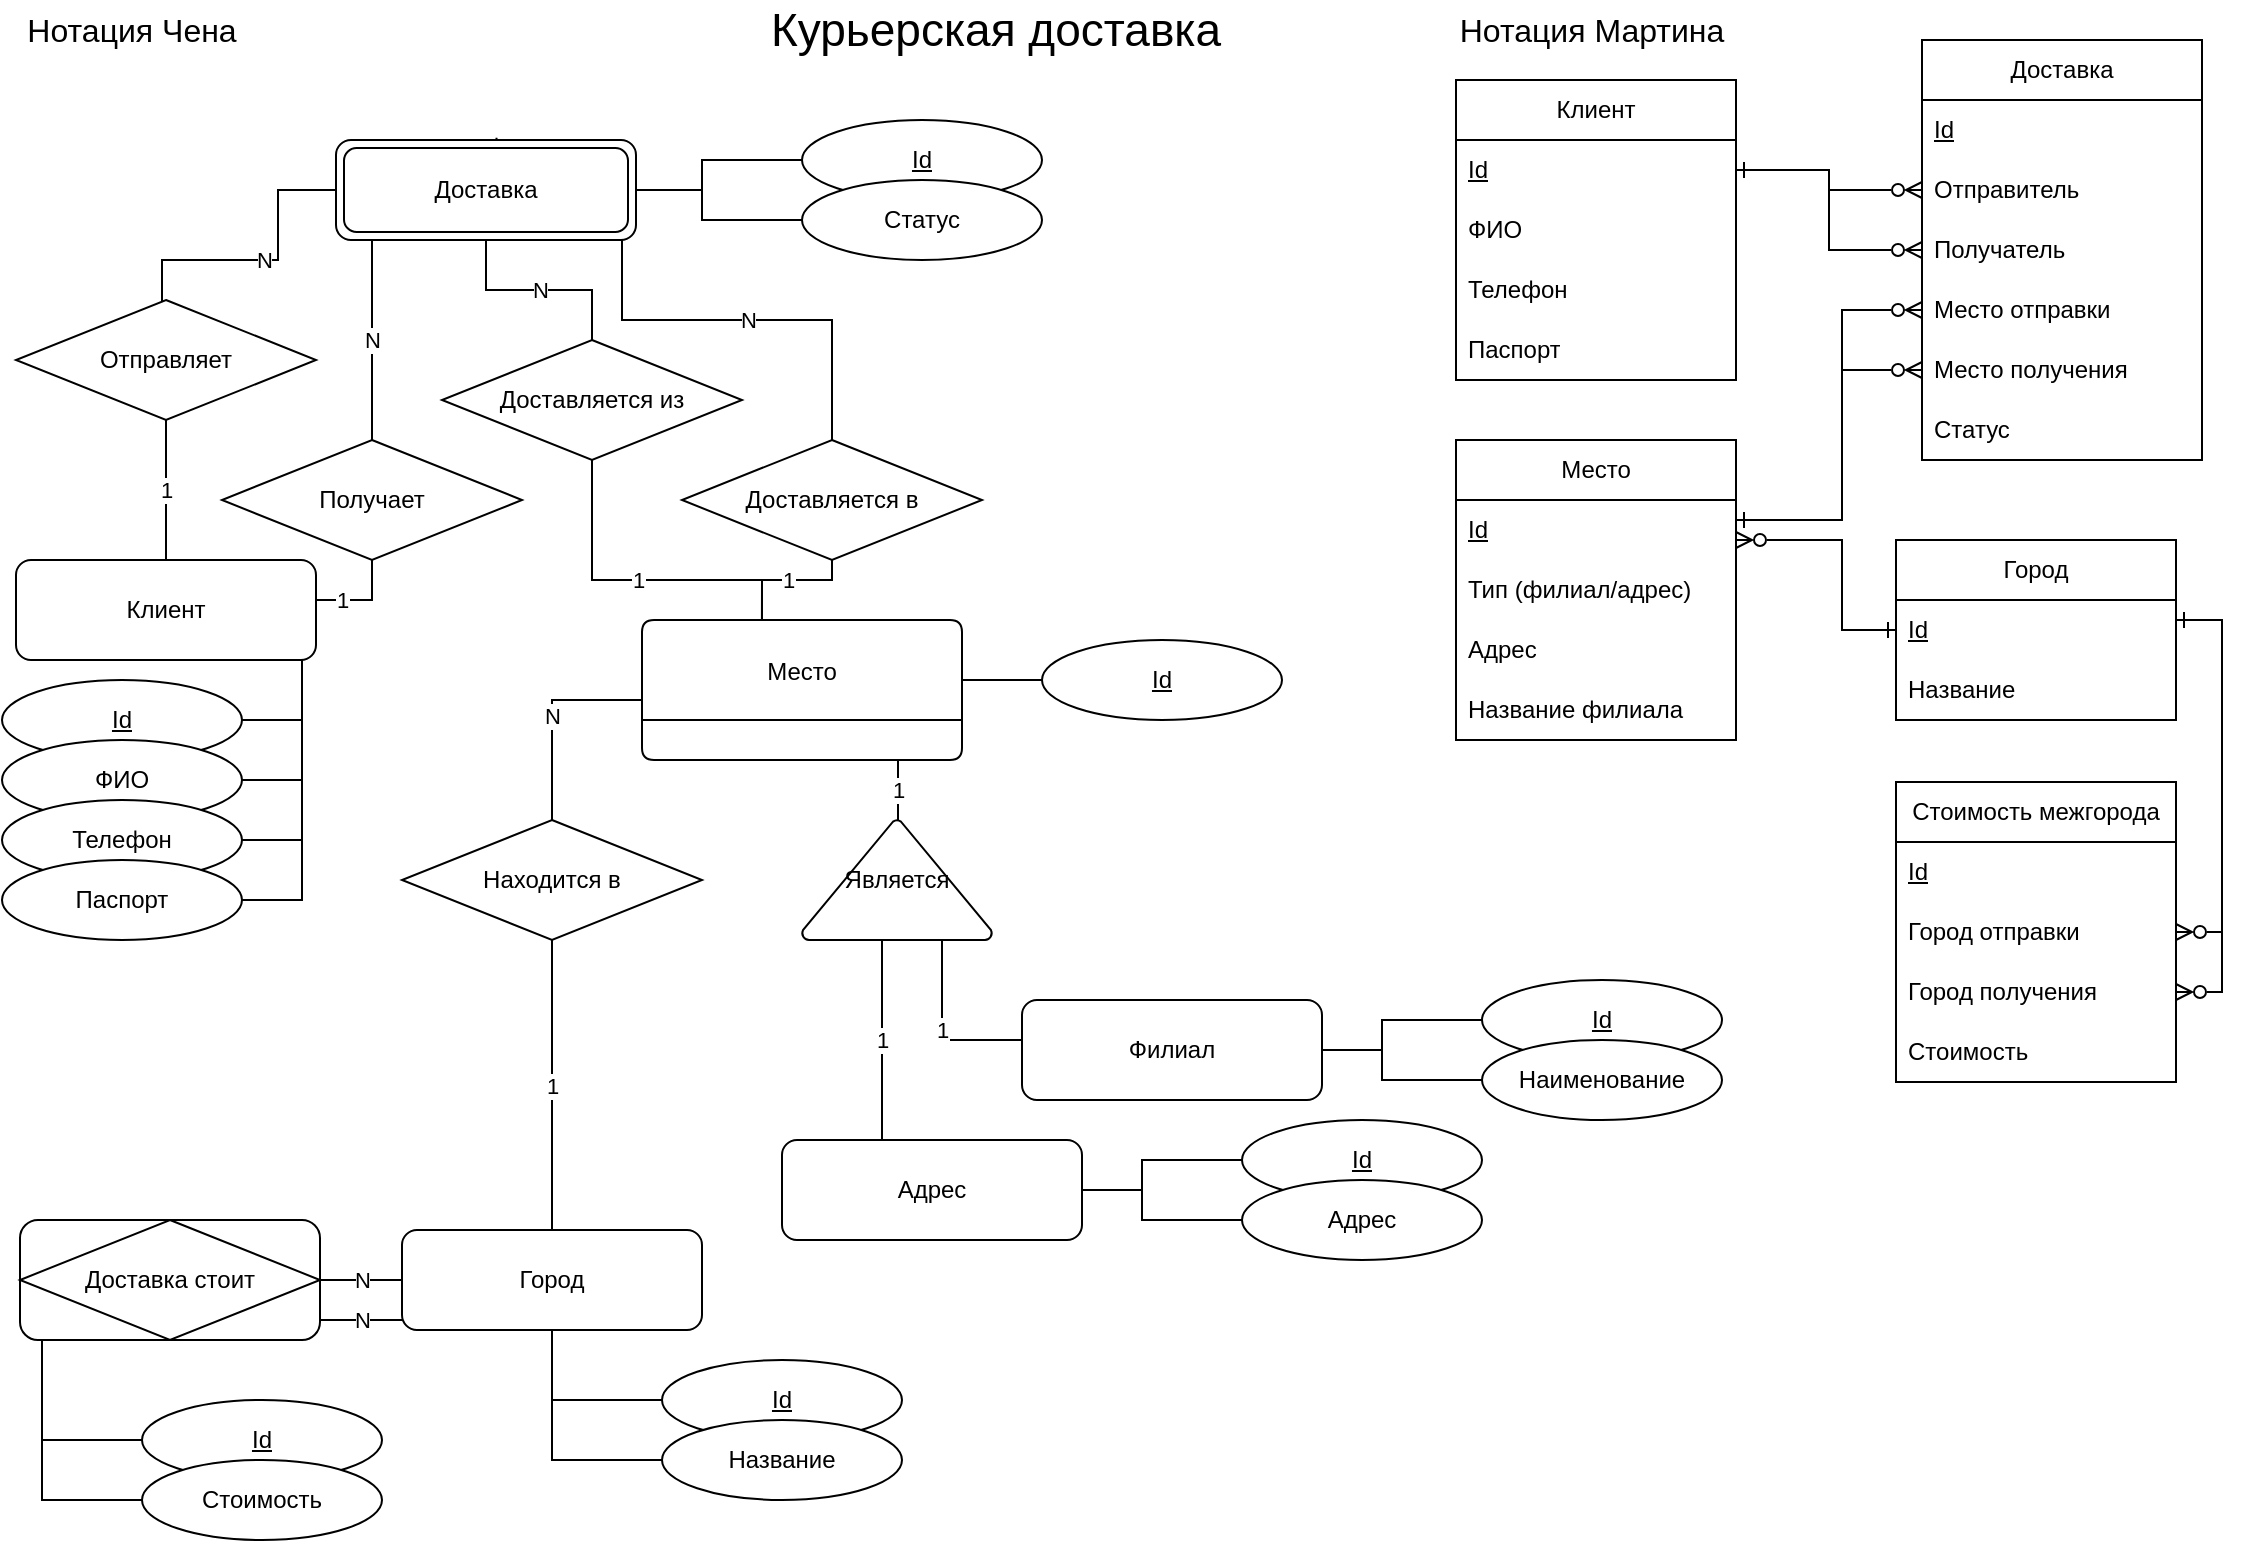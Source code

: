 <mxfile version="28.1.1">
  <diagram name="Страница — 1" id="-YXRId_sDvUEEtOQdQ2V">
    <mxGraphModel dx="1574" dy="168" grid="1" gridSize="10" guides="1" tooltips="1" connect="1" arrows="1" fold="1" page="1" pageScale="1" pageWidth="1169" pageHeight="827" math="0" shadow="0">
      <root>
        <mxCell id="0" />
        <mxCell id="1" parent="0" />
        <mxCell id="Iy1BZUjgXlwGKle0z2-z-2" value="Курьерская доставка" style="text;html=1;align=center;verticalAlign=middle;whiteSpace=wrap;rounded=0;fontSize=23;" vertex="1" parent="1">
          <mxGeometry x="392" y="850" width="270" height="30" as="geometry" />
        </mxCell>
        <mxCell id="Iy1BZUjgXlwGKle0z2-z-3" value="&lt;font style=&quot;font-size: 16px;&quot;&gt;Нотация Чена&lt;/font&gt;" style="text;html=1;align=center;verticalAlign=middle;whiteSpace=wrap;rounded=0;fontSize=18;" vertex="1" parent="1">
          <mxGeometry x="30" y="850" width="130" height="30" as="geometry" />
        </mxCell>
        <mxCell id="Iy1BZUjgXlwGKle0z2-z-4" value="&lt;font style=&quot;font-size: 16px;&quot;&gt;Нотация Мартина&lt;/font&gt;" style="text;html=1;align=center;verticalAlign=middle;whiteSpace=wrap;rounded=0;fontSize=18;" vertex="1" parent="1">
          <mxGeometry x="730" y="850" width="190" height="30" as="geometry" />
        </mxCell>
        <mxCell id="Iy1BZUjgXlwGKle0z2-z-6" value="" style="edgeStyle=orthogonalEdgeStyle;rounded=0;orthogonalLoop=1;jettySize=auto;html=1;endArrow=none;endFill=0;" edge="1" parent="1" source="Iy1BZUjgXlwGKle0z2-z-7" target="Iy1BZUjgXlwGKle0z2-z-80">
          <mxGeometry relative="1" as="geometry">
            <Array as="points">
              <mxPoint x="180" y="1210" />
            </Array>
            <mxPoint x="220" y="1255" as="targetPoint" />
          </mxGeometry>
        </mxCell>
        <mxCell id="Iy1BZUjgXlwGKle0z2-z-7" value="Id" style="ellipse;whiteSpace=wrap;html=1;fontStyle=4" vertex="1" parent="1">
          <mxGeometry x="30" y="1190" width="120" height="40" as="geometry" />
        </mxCell>
        <mxCell id="Iy1BZUjgXlwGKle0z2-z-8" value="" style="edgeStyle=orthogonalEdgeStyle;rounded=0;orthogonalLoop=1;jettySize=auto;html=1;endArrow=none;endFill=0;" edge="1" parent="1" source="Iy1BZUjgXlwGKle0z2-z-9" target="Iy1BZUjgXlwGKle0z2-z-80">
          <mxGeometry relative="1" as="geometry">
            <Array as="points">
              <mxPoint x="180" y="1240" />
            </Array>
            <mxPoint x="220" y="1255" as="targetPoint" />
          </mxGeometry>
        </mxCell>
        <mxCell id="Iy1BZUjgXlwGKle0z2-z-9" value="ФИО" style="ellipse;whiteSpace=wrap;html=1;fontStyle=0" vertex="1" parent="1">
          <mxGeometry x="30" y="1220" width="120" height="40" as="geometry" />
        </mxCell>
        <mxCell id="Iy1BZUjgXlwGKle0z2-z-10" value="" style="edgeStyle=orthogonalEdgeStyle;rounded=0;orthogonalLoop=1;jettySize=auto;html=1;endArrow=none;endFill=0;" edge="1" parent="1" source="Iy1BZUjgXlwGKle0z2-z-11" target="Iy1BZUjgXlwGKle0z2-z-80">
          <mxGeometry relative="1" as="geometry">
            <Array as="points">
              <mxPoint x="180" y="1270" />
            </Array>
            <mxPoint x="220" y="1255" as="targetPoint" />
          </mxGeometry>
        </mxCell>
        <mxCell id="Iy1BZUjgXlwGKle0z2-z-11" value="Телефон" style="ellipse;whiteSpace=wrap;html=1;fontStyle=0" vertex="1" parent="1">
          <mxGeometry x="30" y="1250" width="120" height="40" as="geometry" />
        </mxCell>
        <mxCell id="Iy1BZUjgXlwGKle0z2-z-12" value="" style="edgeStyle=orthogonalEdgeStyle;rounded=0;orthogonalLoop=1;jettySize=auto;html=1;endArrow=none;endFill=0;" edge="1" parent="1" source="Iy1BZUjgXlwGKle0z2-z-13" target="Iy1BZUjgXlwGKle0z2-z-80">
          <mxGeometry relative="1" as="geometry">
            <Array as="points">
              <mxPoint x="180" y="1300" />
            </Array>
            <mxPoint x="220" y="1255" as="targetPoint" />
          </mxGeometry>
        </mxCell>
        <mxCell id="Iy1BZUjgXlwGKle0z2-z-13" value="Паспорт" style="ellipse;whiteSpace=wrap;html=1;fontStyle=0" vertex="1" parent="1">
          <mxGeometry x="30" y="1280" width="120" height="40" as="geometry" />
        </mxCell>
        <mxCell id="Iy1BZUjgXlwGKle0z2-z-21" value="Id" style="ellipse;whiteSpace=wrap;html=1;fontStyle=4" vertex="1" parent="1">
          <mxGeometry x="770" y="1340" width="120" height="40" as="geometry" />
        </mxCell>
        <mxCell id="Iy1BZUjgXlwGKle0z2-z-22" value="Наименование" style="ellipse;whiteSpace=wrap;html=1;fontStyle=0" vertex="1" parent="1">
          <mxGeometry x="770" y="1370" width="120" height="40" as="geometry" />
        </mxCell>
        <mxCell id="Iy1BZUjgXlwGKle0z2-z-23" value="" style="edgeStyle=orthogonalEdgeStyle;rounded=0;orthogonalLoop=1;jettySize=auto;html=1;endArrow=none;endFill=0;" edge="1" parent="1" source="Iy1BZUjgXlwGKle0z2-z-22">
          <mxGeometry relative="1" as="geometry">
            <Array as="points">
              <mxPoint x="720" y="1390" />
              <mxPoint x="720" y="1375" />
            </Array>
            <mxPoint x="690" y="1375" as="targetPoint" />
          </mxGeometry>
        </mxCell>
        <mxCell id="Iy1BZUjgXlwGKle0z2-z-24" value="" style="rounded=0;orthogonalLoop=1;jettySize=auto;html=1;endArrow=none;endFill=0;edgeStyle=orthogonalEdgeStyle;" edge="1" parent="1" source="Iy1BZUjgXlwGKle0z2-z-21">
          <mxGeometry relative="1" as="geometry">
            <mxPoint x="610" y="1330" as="sourcePoint" />
            <mxPoint x="690" y="1375" as="targetPoint" />
            <Array as="points">
              <mxPoint x="720" y="1360" />
              <mxPoint x="720" y="1375" />
            </Array>
          </mxGeometry>
        </mxCell>
        <mxCell id="Iy1BZUjgXlwGKle0z2-z-27" value="Id" style="ellipse;whiteSpace=wrap;html=1;fontStyle=4" vertex="1" parent="1">
          <mxGeometry x="430" y="910" width="120" height="40" as="geometry" />
        </mxCell>
        <mxCell id="Iy1BZUjgXlwGKle0z2-z-28" value="Статус" style="ellipse;whiteSpace=wrap;html=1;fontStyle=0" vertex="1" parent="1">
          <mxGeometry x="430" y="940" width="120" height="40" as="geometry" />
        </mxCell>
        <mxCell id="Iy1BZUjgXlwGKle0z2-z-29" value="" style="edgeStyle=orthogonalEdgeStyle;rounded=0;orthogonalLoop=1;jettySize=auto;html=1;endArrow=none;endFill=0;" edge="1" parent="1" source="Iy1BZUjgXlwGKle0z2-z-28" target="Iy1BZUjgXlwGKle0z2-z-107">
          <mxGeometry relative="1" as="geometry">
            <Array as="points">
              <mxPoint x="380" y="960" />
              <mxPoint x="380" y="945" />
            </Array>
            <mxPoint x="430" y="960" as="sourcePoint" />
            <mxPoint x="350.0" y="945.0" as="targetPoint" />
          </mxGeometry>
        </mxCell>
        <mxCell id="Iy1BZUjgXlwGKle0z2-z-30" value="" style="rounded=0;orthogonalLoop=1;jettySize=auto;html=1;endArrow=none;endFill=0;edgeStyle=orthogonalEdgeStyle;entryX=0.535;entryY=-0.023;entryDx=0;entryDy=0;entryPerimeter=0;" edge="1" parent="1" source="Iy1BZUjgXlwGKle0z2-z-27" target="Iy1BZUjgXlwGKle0z2-z-78">
          <mxGeometry relative="1" as="geometry">
            <mxPoint x="270" y="900" as="sourcePoint" />
            <mxPoint x="350.0" y="945.0" as="targetPoint" />
            <Array as="points">
              <mxPoint x="380" y="930" />
              <mxPoint x="380" y="945" />
              <mxPoint x="277" y="945" />
            </Array>
          </mxGeometry>
        </mxCell>
        <mxCell id="Iy1BZUjgXlwGKle0z2-z-78" value="Доставка" style="rounded=1;whiteSpace=wrap;html=1;" vertex="1" parent="1">
          <mxGeometry x="197" y="920" width="150" height="50" as="geometry" />
        </mxCell>
        <mxCell id="Iy1BZUjgXlwGKle0z2-z-80" value="Клиент" style="rounded=1;whiteSpace=wrap;html=1;" vertex="1" parent="1">
          <mxGeometry x="37" y="1130" width="150" height="50" as="geometry" />
        </mxCell>
        <mxCell id="Iy1BZUjgXlwGKle0z2-z-81" value="Филиал" style="rounded=1;whiteSpace=wrap;html=1;" vertex="1" parent="1">
          <mxGeometry x="540" y="1350" width="150" height="50" as="geometry" />
        </mxCell>
        <mxCell id="Iy1BZUjgXlwGKle0z2-z-84" value="Отправляет" style="rhombus;whiteSpace=wrap;html=1;" vertex="1" parent="1">
          <mxGeometry x="37" y="1000" width="150" height="60" as="geometry" />
        </mxCell>
        <mxCell id="Iy1BZUjgXlwGKle0z2-z-85" value="Получает" style="rhombus;whiteSpace=wrap;html=1;" vertex="1" parent="1">
          <mxGeometry x="140" y="1070" width="150" height="60" as="geometry" />
        </mxCell>
        <mxCell id="Iy1BZUjgXlwGKle0z2-z-86" value="Доставляется из" style="rhombus;whiteSpace=wrap;html=1;" vertex="1" parent="1">
          <mxGeometry x="250" y="1020" width="150" height="60" as="geometry" />
        </mxCell>
        <mxCell id="Iy1BZUjgXlwGKle0z2-z-87" value="1&lt;span style=&quot;color: rgba(0, 0, 0, 0); font-family: monospace; font-size: 0px; text-align: start; background-color: rgb(236, 236, 236);&quot;&gt;%3CmxGraphModel%3E%3Croot%3E%3CmxCell%20id%3D%220%22%2F%3E%3CmxCell%20id%3D%221%22%20parent%3D%220%22%2F%3E%3CmxCell%20id%3D%222%22%20value%3D%22N%26lt%3Bspan%20style%3D%26quot%3Bcolor%3A%20rgba(0%2C%200%2C%200%2C%200)%3B%20font-family%3A%20monospace%3B%20font-size%3A%200px%3B%20text-align%3A%20start%3B%20background-color%3A%20rgb(236%2C%20236%2C%20236)%3B%26quot%3B%26gt%3B%253CmxGraphModel%253E%253Croot%253E%253CmxCell%2520id%253D%25220%2522%252F%253E%253CmxCell%2520id%253D%25221%2522%2520parent%253D%25220%2522%252F%253E%253CmxCell%2520id%253D%25222%2522%2520value%253D%2522%25D0%259B%25D0%25B5%25D0%25BA%25D0%25B0%25D1%2580%25D1%2581%25D1%2582%25D0%25B2%25D0%25BE%2522%2520style%253D%2522rounded%253D1%253BwhiteSpace%253Dwrap%253Bhtml%253D1%253B%2522%2520vertex%253D%25221%2522%2520parent%253D%25221%2522%253E%253CmxGeometry%2520x%253D%2522180%2522%2520y%253D%2522280%2522%2520width%253D%2522150%2522%2520height%253D%252250%2522%2520as%253D%2522geometry%2522%252F%253E%253C%252FmxCell%253E%253C%252Froot%253E%253C%252FmxGraphModel%253E%26lt%3B%2Fspan%26gt%3B%26lt%3Bspan%20style%3D%26quot%3Bcolor%3A%20rgba(0%2C%200%2C%200%2C%200)%3B%20font-family%3A%20monospace%3B%20font-size%3A%200px%3B%20text-align%3A%20start%3B%20background-color%3A%20rgb(236%2C%20236%2C%20236)%3B%26quot%3B%26gt%3B%253CmxGraphModel%253E%253Croot%253E%253CmxCell%2520id%253D%25220%2522%252F%253E%253CmxCell%2520id%253D%25221%2522%2520parent%253D%25220%2522%252F%253E%253CmxCell%2520id%253D%25222%2522%2520value%253D%2522%25D0%259B%25D0%25B5%25D0%25BA%25D0%25B0%25D1%2580%25D1%2581%25D1%2582%25D0%25B2%25D0%25BE%2522%2520style%253D%2522rounded%253D1%253BwhiteSpace%253Dwrap%253Bhtml%253D1%253B%2522%2520vertex%253D%25221%2522%2520parent%253D%25221%2522%253E%253CmxGeometry%2520x%253D%2522180%2522%2520y%253D%2522280%2522%2520width%253D%2522150%2522%2520height%253D%252250%2522%2520as%253D%2522geometry%2522%252F%253E%253C%252FmxCell%253E%253C%252Froot%253E%253C%252FmxGraphModel%253E%26lt%3B%2Fspan%26gt%3B%26lt%3Bspan%20style%3D%26quot%3Bcolor%3A%20rgba(0%2C%200%2C%200%2C%200)%3B%20font-family%3A%20monospace%3B%20font-size%3A%200px%3B%20text-align%3A%20start%3B%20background-color%3A%20rgb(236%2C%20236%2C%20236)%3B%26quot%3B%26gt%3B%253CmxGraphModel%253E%253Croot%253E%253CmxCell%2520id%253D%25220%2522%252F%253E%253CmxCell%2520id%253D%25221%2522%2520parent%253D%25220%2522%252F%253E%253CmxCell%2520id%253D%25222%2522%2520value%253D%2522%25D0%259B%25D0%25B5%25D0%25BA%25D0%25B0%25D1%2580%25D1%2581%25D1%2582%25D0%25B2%25D0%25BE%2522%2520style%253D%2522rounded%253D1%253BwhiteSpace%253Dwrap%253Bhtml%253D1%253B%2522%2520vertex%253D%25221%2522%2520parent%253D%25221%2522%253E%253CmxGeometry%2520x%253D%2522180%2522%2520y%253D%2522280%2522%2520width%253D%2522150%2522%2520height%253D%252250%2522%2520as%253D%2522geometry%2522%252F%253E%253C%252FmxCell%253E%253C%252Froot%253E%253C%252FmxGraphModel%253E%26lt%3B%2Fspan%26gt%3B%22%20style%3D%22edgeStyle%3DorthogonalEdgeStyle%3Brounded%3D0%3BorthogonalLoop%3D1%3BjettySize%3Dauto%3Bhtml%3D1%3BendArrow%3Dnone%3BendFill%3D0%3B%22%20edge%3D%221%22%20parent%3D%221%22%3E%3CmxGeometry%20relative%3D%221%22%20as%3D%22geometry%22%3E%3CmxPoint%20x%3D%22255%22%20y%3D%22460%22%20as%3D%22sourcePoint%22%2F%3E%3CmxPoint%20x%3D%22255%22%20y%3D%22330%22%20as%3D%22targetPoint%22%2F%3E%3C%2FmxGeometry%3E%3C%2FmxCell%3E%3C%2Froot%3E%3C%2FmxGraphModel%3E&lt;/span&gt;" style="edgeStyle=orthogonalEdgeStyle;rounded=0;orthogonalLoop=1;jettySize=auto;html=1;endArrow=none;endFill=0;" edge="1" parent="1" source="Iy1BZUjgXlwGKle0z2-z-84" target="Iy1BZUjgXlwGKle0z2-z-80">
          <mxGeometry relative="1" as="geometry">
            <mxPoint x="310" y="690" as="sourcePoint" />
            <mxPoint x="310" y="720" as="targetPoint" />
            <Array as="points">
              <mxPoint x="112" y="1150" />
              <mxPoint x="170" y="1150" />
            </Array>
          </mxGeometry>
        </mxCell>
        <mxCell id="Iy1BZUjgXlwGKle0z2-z-88" value="1&lt;span style=&quot;color: rgba(0, 0, 0, 0); font-family: monospace; font-size: 0px; text-align: start; background-color: rgb(236, 236, 236);&quot;&gt;%3CmxGraphModel%3E%3Croot%3E%3CmxCell%20id%3D%220%22%2F%3E%3CmxCell%20id%3D%221%22%20parent%3D%220%22%2F%3E%3CmxCell%20id%3D%222%22%20value%3D%22N%26lt%3Bspan%20style%3D%26quot%3Bcolor%3A%20rgba(0%2C%200%2C%200%2C%200)%3B%20font-family%3A%20monospace%3B%20font-size%3A%200px%3B%20text-align%3A%20start%3B%20background-color%3A%20rgb(236%2C%20236%2C%20236)%3B%26quot%3B%26gt%3B%253CmxGraphModel%253E%253Croot%253E%253CmxCell%2520id%253D%25220%2522%252F%253E%253CmxCell%2520id%253D%25221%2522%2520parent%253D%25220%2522%252F%253E%253CmxCell%2520id%253D%25222%2522%2520value%253D%2522%25D0%259B%25D0%25B5%25D0%25BA%25D0%25B0%25D1%2580%25D1%2581%25D1%2582%25D0%25B2%25D0%25BE%2522%2520style%253D%2522rounded%253D1%253BwhiteSpace%253Dwrap%253Bhtml%253D1%253B%2522%2520vertex%253D%25221%2522%2520parent%253D%25221%2522%253E%253CmxGeometry%2520x%253D%2522180%2522%2520y%253D%2522280%2522%2520width%253D%2522150%2522%2520height%253D%252250%2522%2520as%253D%2522geometry%2522%252F%253E%253C%252FmxCell%253E%253C%252Froot%253E%253C%252FmxGraphModel%253E%26lt%3B%2Fspan%26gt%3B%26lt%3Bspan%20style%3D%26quot%3Bcolor%3A%20rgba(0%2C%200%2C%200%2C%200)%3B%20font-family%3A%20monospace%3B%20font-size%3A%200px%3B%20text-align%3A%20start%3B%20background-color%3A%20rgb(236%2C%20236%2C%20236)%3B%26quot%3B%26gt%3B%253CmxGraphModel%253E%253Croot%253E%253CmxCell%2520id%253D%25220%2522%252F%253E%253CmxCell%2520id%253D%25221%2522%2520parent%253D%25220%2522%252F%253E%253CmxCell%2520id%253D%25222%2522%2520value%253D%2522%25D0%259B%25D0%25B5%25D0%25BA%25D0%25B0%25D1%2580%25D1%2581%25D1%2582%25D0%25B2%25D0%25BE%2522%2520style%253D%2522rounded%253D1%253BwhiteSpace%253Dwrap%253Bhtml%253D1%253B%2522%2520vertex%253D%25221%2522%2520parent%253D%25221%2522%253E%253CmxGeometry%2520x%253D%2522180%2522%2520y%253D%2522280%2522%2520width%253D%2522150%2522%2520height%253D%252250%2522%2520as%253D%2522geometry%2522%252F%253E%253C%252FmxCell%253E%253C%252Froot%253E%253C%252FmxGraphModel%253E%26lt%3B%2Fspan%26gt%3B%26lt%3Bspan%20style%3D%26quot%3Bcolor%3A%20rgba(0%2C%200%2C%200%2C%200)%3B%20font-family%3A%20monospace%3B%20font-size%3A%200px%3B%20text-align%3A%20start%3B%20background-color%3A%20rgb(236%2C%20236%2C%20236)%3B%26quot%3B%26gt%3B%253CmxGraphModel%253E%253Croot%253E%253CmxCell%2520id%253D%25220%2522%252F%253E%253CmxCell%2520id%253D%25221%2522%2520parent%253D%25220%2522%252F%253E%253CmxCell%2520id%253D%25222%2522%2520value%253D%2522%25D0%259B%25D0%25B5%25D0%25BA%25D0%25B0%25D1%2580%25D1%2581%25D1%2582%25D0%25B2%25D0%25BE%2522%2520style%253D%2522rounded%253D1%253BwhiteSpace%253Dwrap%253Bhtml%253D1%253B%2522%2520vertex%253D%25221%2522%2520parent%253D%25221%2522%253E%253CmxGeometry%2520x%253D%2522180%2522%2520y%253D%2522280%2522%2520width%253D%2522150%2522%2520height%253D%252250%2522%2520as%253D%2522geometry%2522%252F%253E%253C%252FmxCell%253E%253C%252Froot%253E%253C%252FmxGraphModel%253E%26lt%3B%2Fspan%26gt%3B%22%20style%3D%22edgeStyle%3DorthogonalEdgeStyle%3Brounded%3D0%3BorthogonalLoop%3D1%3BjettySize%3Dauto%3Bhtml%3D1%3BendArrow%3Dnone%3BendFill%3D0%3B%22%20edge%3D%221%22%20parent%3D%221%22%3E%3CmxGeometry%20relative%3D%221%22%20as%3D%22geometry%22%3E%3CmxPoint%20x%3D%22255%22%20y%3D%22460%22%20as%3D%22sourcePoint%22%2F%3E%3CmxPoint%20x%3D%22255%22%20y%3D%22330%22%20as%3D%22targetPoint%22%2F%3E%3C%2FmxGeometry%3E%3C%2FmxCell%3E%3C%2Froot%3E%3C%2FmxGraphModel%3E&lt;/span&gt;" style="edgeStyle=orthogonalEdgeStyle;rounded=0;orthogonalLoop=1;jettySize=auto;html=1;endArrow=none;endFill=0;" edge="1" parent="1" source="Iy1BZUjgXlwGKle0z2-z-85" target="Iy1BZUjgXlwGKle0z2-z-80">
          <mxGeometry x="0.458" relative="1" as="geometry">
            <mxPoint x="120" y="1100" as="sourcePoint" />
            <mxPoint x="175" y="1210" as="targetPoint" />
            <Array as="points">
              <mxPoint x="215" y="1150" />
              <mxPoint x="170" y="1150" />
            </Array>
            <mxPoint as="offset" />
          </mxGeometry>
        </mxCell>
        <mxCell id="Iy1BZUjgXlwGKle0z2-z-89" value="N" style="edgeStyle=orthogonalEdgeStyle;rounded=0;orthogonalLoop=1;jettySize=auto;html=1;endArrow=none;endFill=0;" edge="1" parent="1" source="Iy1BZUjgXlwGKle0z2-z-84" target="Iy1BZUjgXlwGKle0z2-z-78">
          <mxGeometry relative="1" as="geometry">
            <mxPoint x="110" y="1090" as="sourcePoint" />
            <mxPoint x="168" y="1200" as="targetPoint" />
            <Array as="points">
              <mxPoint x="110" y="980" />
              <mxPoint x="168" y="980" />
              <mxPoint x="168" y="945" />
            </Array>
          </mxGeometry>
        </mxCell>
        <mxCell id="Iy1BZUjgXlwGKle0z2-z-90" value="N" style="edgeStyle=orthogonalEdgeStyle;rounded=0;orthogonalLoop=1;jettySize=auto;html=1;endArrow=none;endFill=0;" edge="1" parent="1" source="Iy1BZUjgXlwGKle0z2-z-85" target="Iy1BZUjgXlwGKle0z2-z-78">
          <mxGeometry relative="1" as="geometry">
            <mxPoint x="150" y="1066" as="sourcePoint" />
            <mxPoint x="237" y="1010" as="targetPoint" />
            <Array as="points">
              <mxPoint x="215" y="980" />
              <mxPoint x="215" y="980" />
            </Array>
          </mxGeometry>
        </mxCell>
        <mxCell id="Iy1BZUjgXlwGKle0z2-z-91" value="Доставляется в" style="rhombus;whiteSpace=wrap;html=1;" vertex="1" parent="1">
          <mxGeometry x="370" y="1070" width="150" height="60" as="geometry" />
        </mxCell>
        <mxCell id="Iy1BZUjgXlwGKle0z2-z-92" value="N" style="edgeStyle=orthogonalEdgeStyle;rounded=0;orthogonalLoop=1;jettySize=auto;html=1;endArrow=none;endFill=0;" edge="1" parent="1" source="Iy1BZUjgXlwGKle0z2-z-86" target="Iy1BZUjgXlwGKle0z2-z-78">
          <mxGeometry relative="1" as="geometry">
            <mxPoint x="290" y="1040" as="sourcePoint" />
            <mxPoint x="290" y="940" as="targetPoint" />
            <Array as="points" />
          </mxGeometry>
        </mxCell>
        <mxCell id="Iy1BZUjgXlwGKle0z2-z-93" value="N" style="edgeStyle=orthogonalEdgeStyle;rounded=0;orthogonalLoop=1;jettySize=auto;html=1;endArrow=none;endFill=0;" edge="1" parent="1" source="Iy1BZUjgXlwGKle0z2-z-91" target="Iy1BZUjgXlwGKle0z2-z-78">
          <mxGeometry relative="1" as="geometry">
            <mxPoint x="403" y="1080" as="sourcePoint" />
            <mxPoint x="350" y="1030" as="targetPoint" />
            <Array as="points">
              <mxPoint x="445" y="1010" />
              <mxPoint x="340" y="1010" />
            </Array>
          </mxGeometry>
        </mxCell>
        <mxCell id="Iy1BZUjgXlwGKle0z2-z-94" value="1&lt;span style=&quot;color: rgba(0, 0, 0, 0); font-family: monospace; font-size: 0px; text-align: start; background-color: rgb(236, 236, 236);&quot;&gt;%3CmxGraphModel%3E%3Croot%3E%3CmxCell%20id%3D%220%22%2F%3E%3CmxCell%20id%3D%221%22%20parent%3D%220%22%2F%3E%3CmxCell%20id%3D%222%22%20value%3D%22N%26lt%3Bspan%20style%3D%26quot%3Bcolor%3A%20rgba(0%2C%200%2C%200%2C%200)%3B%20font-family%3A%20monospace%3B%20font-size%3A%200px%3B%20text-align%3A%20start%3B%20background-color%3A%20rgb(236%2C%20236%2C%20236)%3B%26quot%3B%26gt%3B%253CmxGraphModel%253E%253Croot%253E%253CmxCell%2520id%253D%25220%2522%252F%253E%253CmxCell%2520id%253D%25221%2522%2520parent%253D%25220%2522%252F%253E%253CmxCell%2520id%253D%25222%2522%2520value%253D%2522%25D0%259B%25D0%25B5%25D0%25BA%25D0%25B0%25D1%2580%25D1%2581%25D1%2582%25D0%25B2%25D0%25BE%2522%2520style%253D%2522rounded%253D1%253BwhiteSpace%253Dwrap%253Bhtml%253D1%253B%2522%2520vertex%253D%25221%2522%2520parent%253D%25221%2522%253E%253CmxGeometry%2520x%253D%2522180%2522%2520y%253D%2522280%2522%2520width%253D%2522150%2522%2520height%253D%252250%2522%2520as%253D%2522geometry%2522%252F%253E%253C%252FmxCell%253E%253C%252Froot%253E%253C%252FmxGraphModel%253E%26lt%3B%2Fspan%26gt%3B%26lt%3Bspan%20style%3D%26quot%3Bcolor%3A%20rgba(0%2C%200%2C%200%2C%200)%3B%20font-family%3A%20monospace%3B%20font-size%3A%200px%3B%20text-align%3A%20start%3B%20background-color%3A%20rgb(236%2C%20236%2C%20236)%3B%26quot%3B%26gt%3B%253CmxGraphModel%253E%253Croot%253E%253CmxCell%2520id%253D%25220%2522%252F%253E%253CmxCell%2520id%253D%25221%2522%2520parent%253D%25220%2522%252F%253E%253CmxCell%2520id%253D%25222%2522%2520value%253D%2522%25D0%259B%25D0%25B5%25D0%25BA%25D0%25B0%25D1%2580%25D1%2581%25D1%2582%25D0%25B2%25D0%25BE%2522%2520style%253D%2522rounded%253D1%253BwhiteSpace%253Dwrap%253Bhtml%253D1%253B%2522%2520vertex%253D%25221%2522%2520parent%253D%25221%2522%253E%253CmxGeometry%2520x%253D%2522180%2522%2520y%253D%2522280%2522%2520width%253D%2522150%2522%2520height%253D%252250%2522%2520as%253D%2522geometry%2522%252F%253E%253C%252FmxCell%253E%253C%252Froot%253E%253C%252FmxGraphModel%253E%26lt%3B%2Fspan%26gt%3B%26lt%3Bspan%20style%3D%26quot%3Bcolor%3A%20rgba(0%2C%200%2C%200%2C%200)%3B%20font-family%3A%20monospace%3B%20font-size%3A%200px%3B%20text-align%3A%20start%3B%20background-color%3A%20rgb(236%2C%20236%2C%20236)%3B%26quot%3B%26gt%3B%253CmxGraphModel%253E%253Croot%253E%253CmxCell%2520id%253D%25220%2522%252F%253E%253CmxCell%2520id%253D%25221%2522%2520parent%253D%25220%2522%252F%253E%253CmxCell%2520id%253D%25222%2522%2520value%253D%2522%25D0%259B%25D0%25B5%25D0%25BA%25D0%25B0%25D1%2580%25D1%2581%25D1%2582%25D0%25B2%25D0%25BE%2522%2520style%253D%2522rounded%253D1%253BwhiteSpace%253Dwrap%253Bhtml%253D1%253B%2522%2520vertex%253D%25221%2522%2520parent%253D%25221%2522%253E%253CmxGeometry%2520x%253D%2522180%2522%2520y%253D%2522280%2522%2520width%253D%2522150%2522%2520height%253D%252250%2522%2520as%253D%2522geometry%2522%252F%253E%253C%252FmxCell%253E%253C%252Froot%253E%253C%252FmxGraphModel%253E%26lt%3B%2Fspan%26gt%3B%22%20style%3D%22edgeStyle%3DorthogonalEdgeStyle%3Brounded%3D0%3BorthogonalLoop%3D1%3BjettySize%3Dauto%3Bhtml%3D1%3BendArrow%3Dnone%3BendFill%3D0%3B%22%20edge%3D%221%22%20parent%3D%221%22%3E%3CmxGeometry%20relative%3D%221%22%20as%3D%22geometry%22%3E%3CmxPoint%20x%3D%22255%22%20y%3D%22460%22%20as%3D%22sourcePoint%22%2F%3E%3CmxPoint%20x%3D%22255%22%20y%3D%22330%22%20as%3D%22targetPoint%22%2F%3E%3C%2FmxGeometry%3E%3C%2FmxCell%3E%3C%2Froot%3E%3C%2FmxGraphModel%3E&lt;/span&gt;" style="edgeStyle=orthogonalEdgeStyle;rounded=0;orthogonalLoop=1;jettySize=auto;html=1;endArrow=none;endFill=0;" edge="1" parent="1" source="Iy1BZUjgXlwGKle0z2-z-91">
          <mxGeometry relative="1" as="geometry">
            <mxPoint x="445" y="1130" as="sourcePoint" />
            <mxPoint x="409.957" y="1160" as="targetPoint" />
            <Array as="points">
              <mxPoint x="445" y="1140" />
              <mxPoint x="410" y="1140" />
            </Array>
          </mxGeometry>
        </mxCell>
        <mxCell id="Iy1BZUjgXlwGKle0z2-z-95" value="1&lt;span style=&quot;color: rgba(0, 0, 0, 0); font-family: monospace; font-size: 0px; text-align: start; background-color: rgb(236, 236, 236);&quot;&gt;%3CmxGraphModel%3E%3Croot%3E%3CmxCell%20id%3D%220%22%2F%3E%3CmxCell%20id%3D%221%22%20parent%3D%220%22%2F%3E%3CmxCell%20id%3D%222%22%20value%3D%22N%26lt%3Bspan%20style%3D%26quot%3Bcolor%3A%20rgba(0%2C%200%2C%200%2C%200)%3B%20font-family%3A%20monospace%3B%20font-size%3A%200px%3B%20text-align%3A%20start%3B%20background-color%3A%20rgb(236%2C%20236%2C%20236)%3B%26quot%3B%26gt%3B%253CmxGraphModel%253E%253Croot%253E%253CmxCell%2520id%253D%25220%2522%252F%253E%253CmxCell%2520id%253D%25221%2522%2520parent%253D%25220%2522%252F%253E%253CmxCell%2520id%253D%25222%2522%2520value%253D%2522%25D0%259B%25D0%25B5%25D0%25BA%25D0%25B0%25D1%2580%25D1%2581%25D1%2582%25D0%25B2%25D0%25BE%2522%2520style%253D%2522rounded%253D1%253BwhiteSpace%253Dwrap%253Bhtml%253D1%253B%2522%2520vertex%253D%25221%2522%2520parent%253D%25221%2522%253E%253CmxGeometry%2520x%253D%2522180%2522%2520y%253D%2522280%2522%2520width%253D%2522150%2522%2520height%253D%252250%2522%2520as%253D%2522geometry%2522%252F%253E%253C%252FmxCell%253E%253C%252Froot%253E%253C%252FmxGraphModel%253E%26lt%3B%2Fspan%26gt%3B%26lt%3Bspan%20style%3D%26quot%3Bcolor%3A%20rgba(0%2C%200%2C%200%2C%200)%3B%20font-family%3A%20monospace%3B%20font-size%3A%200px%3B%20text-align%3A%20start%3B%20background-color%3A%20rgb(236%2C%20236%2C%20236)%3B%26quot%3B%26gt%3B%253CmxGraphModel%253E%253Croot%253E%253CmxCell%2520id%253D%25220%2522%252F%253E%253CmxCell%2520id%253D%25221%2522%2520parent%253D%25220%2522%252F%253E%253CmxCell%2520id%253D%25222%2522%2520value%253D%2522%25D0%259B%25D0%25B5%25D0%25BA%25D0%25B0%25D1%2580%25D1%2581%25D1%2582%25D0%25B2%25D0%25BE%2522%2520style%253D%2522rounded%253D1%253BwhiteSpace%253Dwrap%253Bhtml%253D1%253B%2522%2520vertex%253D%25221%2522%2520parent%253D%25221%2522%253E%253CmxGeometry%2520x%253D%2522180%2522%2520y%253D%2522280%2522%2520width%253D%2522150%2522%2520height%253D%252250%2522%2520as%253D%2522geometry%2522%252F%253E%253C%252FmxCell%253E%253C%252Froot%253E%253C%252FmxGraphModel%253E%26lt%3B%2Fspan%26gt%3B%26lt%3Bspan%20style%3D%26quot%3Bcolor%3A%20rgba(0%2C%200%2C%200%2C%200)%3B%20font-family%3A%20monospace%3B%20font-size%3A%200px%3B%20text-align%3A%20start%3B%20background-color%3A%20rgb(236%2C%20236%2C%20236)%3B%26quot%3B%26gt%3B%253CmxGraphModel%253E%253Croot%253E%253CmxCell%2520id%253D%25220%2522%252F%253E%253CmxCell%2520id%253D%25221%2522%2520parent%253D%25220%2522%252F%253E%253CmxCell%2520id%253D%25222%2522%2520value%253D%2522%25D0%259B%25D0%25B5%25D0%25BA%25D0%25B0%25D1%2580%25D1%2581%25D1%2582%25D0%25B2%25D0%25BE%2522%2520style%253D%2522rounded%253D1%253BwhiteSpace%253Dwrap%253Bhtml%253D1%253B%2522%2520vertex%253D%25221%2522%2520parent%253D%25221%2522%253E%253CmxGeometry%2520x%253D%2522180%2522%2520y%253D%2522280%2522%2520width%253D%2522150%2522%2520height%253D%252250%2522%2520as%253D%2522geometry%2522%252F%253E%253C%252FmxCell%253E%253C%252Froot%253E%253C%252FmxGraphModel%253E%26lt%3B%2Fspan%26gt%3B%22%20style%3D%22edgeStyle%3DorthogonalEdgeStyle%3Brounded%3D0%3BorthogonalLoop%3D1%3BjettySize%3Dauto%3Bhtml%3D1%3BendArrow%3Dnone%3BendFill%3D0%3B%22%20edge%3D%221%22%20parent%3D%221%22%3E%3CmxGeometry%20relative%3D%221%22%20as%3D%22geometry%22%3E%3CmxPoint%20x%3D%22255%22%20y%3D%22460%22%20as%3D%22sourcePoint%22%2F%3E%3CmxPoint%20x%3D%22255%22%20y%3D%22330%22%20as%3D%22targetPoint%22%2F%3E%3C%2FmxGeometry%3E%3C%2FmxCell%3E%3C%2Froot%3E%3C%2FmxGraphModel%3E&lt;/span&gt;" style="edgeStyle=orthogonalEdgeStyle;rounded=0;orthogonalLoop=1;jettySize=auto;html=1;endArrow=none;endFill=0;" edge="1" parent="1" source="Iy1BZUjgXlwGKle0z2-z-86" target="Iy1BZUjgXlwGKle0z2-z-127">
          <mxGeometry relative="1" as="geometry">
            <mxPoint x="324.98" y="1080" as="sourcePoint" />
            <mxPoint x="409.957" y="1160" as="targetPoint" />
            <Array as="points">
              <mxPoint x="325" y="1140" />
              <mxPoint x="410" y="1140" />
            </Array>
          </mxGeometry>
        </mxCell>
        <mxCell id="Iy1BZUjgXlwGKle0z2-z-96" value="Город" style="rounded=1;whiteSpace=wrap;html=1;" vertex="1" parent="1">
          <mxGeometry x="230" y="1465" width="150" height="50" as="geometry" />
        </mxCell>
        <mxCell id="Iy1BZUjgXlwGKle0z2-z-97" value="Находится в" style="rhombus;whiteSpace=wrap;html=1;" vertex="1" parent="1">
          <mxGeometry x="230" y="1260" width="150" height="60" as="geometry" />
        </mxCell>
        <mxCell id="Iy1BZUjgXlwGKle0z2-z-98" value="" style="rounded=1;whiteSpace=wrap;html=1;" vertex="1" parent="1">
          <mxGeometry x="39" y="1460" width="150" height="60" as="geometry" />
        </mxCell>
        <mxCell id="Iy1BZUjgXlwGKle0z2-z-99" value="Доставка стоит" style="rhombus;whiteSpace=wrap;html=1;" vertex="1" parent="1">
          <mxGeometry x="39" y="1460" width="150" height="60" as="geometry" />
        </mxCell>
        <mxCell id="Iy1BZUjgXlwGKle0z2-z-100" value="N" style="edgeStyle=orthogonalEdgeStyle;rounded=0;orthogonalLoop=1;jettySize=auto;html=1;endArrow=none;endFill=0;" edge="1" parent="1" source="Iy1BZUjgXlwGKle0z2-z-98" target="Iy1BZUjgXlwGKle0z2-z-96">
          <mxGeometry relative="1" as="geometry">
            <mxPoint x="220" y="1290" as="sourcePoint" />
            <mxPoint x="220" y="1190" as="targetPoint" />
            <Array as="points">
              <mxPoint x="220" y="1510" />
              <mxPoint x="220" y="1510" />
            </Array>
          </mxGeometry>
        </mxCell>
        <mxCell id="Iy1BZUjgXlwGKle0z2-z-101" value="N" style="edgeStyle=orthogonalEdgeStyle;rounded=0;orthogonalLoop=1;jettySize=auto;html=1;endArrow=none;endFill=0;" edge="1" parent="1" source="Iy1BZUjgXlwGKle0z2-z-98" target="Iy1BZUjgXlwGKle0z2-z-96">
          <mxGeometry relative="1" as="geometry">
            <mxPoint x="270" y="1370" as="sourcePoint" />
            <mxPoint x="405" y="1396" as="targetPoint" />
            <Array as="points">
              <mxPoint x="160" y="1480" />
              <mxPoint x="160" y="1480" />
            </Array>
          </mxGeometry>
        </mxCell>
        <mxCell id="Iy1BZUjgXlwGKle0z2-z-102" value="N" style="edgeStyle=orthogonalEdgeStyle;rounded=0;orthogonalLoop=1;jettySize=auto;html=1;endArrow=none;endFill=0;" edge="1" parent="1" source="Iy1BZUjgXlwGKle0z2-z-97" target="Iy1BZUjgXlwGKle0z2-z-127">
          <mxGeometry relative="1" as="geometry">
            <mxPoint x="210" y="1140" as="sourcePoint" />
            <mxPoint x="397" y="1210" as="targetPoint" />
            <Array as="points">
              <mxPoint x="305" y="1200" />
            </Array>
          </mxGeometry>
        </mxCell>
        <mxCell id="Iy1BZUjgXlwGKle0z2-z-103" value="1&lt;span style=&quot;color: rgba(0, 0, 0, 0); font-family: monospace; font-size: 0px; text-align: start; background-color: rgb(236, 236, 236);&quot;&gt;%3CmxGraphModel%3E%3Croot%3E%3CmxCell%20id%3D%220%22%2F%3E%3CmxCell%20id%3D%221%22%20parent%3D%220%22%2F%3E%3CmxCell%20id%3D%222%22%20value%3D%22N%26lt%3Bspan%20style%3D%26quot%3Bcolor%3A%20rgba(0%2C%200%2C%200%2C%200)%3B%20font-family%3A%20monospace%3B%20font-size%3A%200px%3B%20text-align%3A%20start%3B%20background-color%3A%20rgb(236%2C%20236%2C%20236)%3B%26quot%3B%26gt%3B%253CmxGraphModel%253E%253Croot%253E%253CmxCell%2520id%253D%25220%2522%252F%253E%253CmxCell%2520id%253D%25221%2522%2520parent%253D%25220%2522%252F%253E%253CmxCell%2520id%253D%25222%2522%2520value%253D%2522%25D0%259B%25D0%25B5%25D0%25BA%25D0%25B0%25D1%2580%25D1%2581%25D1%2582%25D0%25B2%25D0%25BE%2522%2520style%253D%2522rounded%253D1%253BwhiteSpace%253Dwrap%253Bhtml%253D1%253B%2522%2520vertex%253D%25221%2522%2520parent%253D%25221%2522%253E%253CmxGeometry%2520x%253D%2522180%2522%2520y%253D%2522280%2522%2520width%253D%2522150%2522%2520height%253D%252250%2522%2520as%253D%2522geometry%2522%252F%253E%253C%252FmxCell%253E%253C%252Froot%253E%253C%252FmxGraphModel%253E%26lt%3B%2Fspan%26gt%3B%26lt%3Bspan%20style%3D%26quot%3Bcolor%3A%20rgba(0%2C%200%2C%200%2C%200)%3B%20font-family%3A%20monospace%3B%20font-size%3A%200px%3B%20text-align%3A%20start%3B%20background-color%3A%20rgb(236%2C%20236%2C%20236)%3B%26quot%3B%26gt%3B%253CmxGraphModel%253E%253Croot%253E%253CmxCell%2520id%253D%25220%2522%252F%253E%253CmxCell%2520id%253D%25221%2522%2520parent%253D%25220%2522%252F%253E%253CmxCell%2520id%253D%25222%2522%2520value%253D%2522%25D0%259B%25D0%25B5%25D0%25BA%25D0%25B0%25D1%2580%25D1%2581%25D1%2582%25D0%25B2%25D0%25BE%2522%2520style%253D%2522rounded%253D1%253BwhiteSpace%253Dwrap%253Bhtml%253D1%253B%2522%2520vertex%253D%25221%2522%2520parent%253D%25221%2522%253E%253CmxGeometry%2520x%253D%2522180%2522%2520y%253D%2522280%2522%2520width%253D%2522150%2522%2520height%253D%252250%2522%2520as%253D%2522geometry%2522%252F%253E%253C%252FmxCell%253E%253C%252Froot%253E%253C%252FmxGraphModel%253E%26lt%3B%2Fspan%26gt%3B%26lt%3Bspan%20style%3D%26quot%3Bcolor%3A%20rgba(0%2C%200%2C%200%2C%200)%3B%20font-family%3A%20monospace%3B%20font-size%3A%200px%3B%20text-align%3A%20start%3B%20background-color%3A%20rgb(236%2C%20236%2C%20236)%3B%26quot%3B%26gt%3B%253CmxGraphModel%253E%253Croot%253E%253CmxCell%2520id%253D%25220%2522%252F%253E%253CmxCell%2520id%253D%25221%2522%2520parent%253D%25220%2522%252F%253E%253CmxCell%2520id%253D%25222%2522%2520value%253D%2522%25D0%259B%25D0%25B5%25D0%25BA%25D0%25B0%25D1%2580%25D1%2581%25D1%2582%25D0%25B2%25D0%25BE%2522%2520style%253D%2522rounded%253D1%253BwhiteSpace%253Dwrap%253Bhtml%253D1%253B%2522%2520vertex%253D%25221%2522%2520parent%253D%25221%2522%253E%253CmxGeometry%2520x%253D%2522180%2522%2520y%253D%2522280%2522%2520width%253D%2522150%2522%2520height%253D%252250%2522%2520as%253D%2522geometry%2522%252F%253E%253C%252FmxCell%253E%253C%252Froot%253E%253C%252FmxGraphModel%253E%26lt%3B%2Fspan%26gt%3B%22%20style%3D%22edgeStyle%3DorthogonalEdgeStyle%3Brounded%3D0%3BorthogonalLoop%3D1%3BjettySize%3Dauto%3Bhtml%3D1%3BendArrow%3Dnone%3BendFill%3D0%3B%22%20edge%3D%221%22%20parent%3D%221%22%3E%3CmxGeometry%20relative%3D%221%22%20as%3D%22geometry%22%3E%3CmxPoint%20x%3D%22255%22%20y%3D%22460%22%20as%3D%22sourcePoint%22%2F%3E%3CmxPoint%20x%3D%22255%22%20y%3D%22330%22%20as%3D%22targetPoint%22%2F%3E%3C%2FmxGeometry%3E%3C%2FmxCell%3E%3C%2Froot%3E%3C%2FmxGraphModel%3E&lt;/span&gt;" style="edgeStyle=orthogonalEdgeStyle;rounded=0;orthogonalLoop=1;jettySize=auto;html=1;endArrow=none;endFill=0;" edge="1" parent="1" source="Iy1BZUjgXlwGKle0z2-z-97" target="Iy1BZUjgXlwGKle0z2-z-96">
          <mxGeometry relative="1" as="geometry">
            <mxPoint x="293" y="1320" as="sourcePoint" />
            <mxPoint x="248" y="1360" as="targetPoint" />
            <Array as="points">
              <mxPoint x="305" y="1330" />
              <mxPoint x="305" y="1330" />
            </Array>
          </mxGeometry>
        </mxCell>
        <mxCell id="Iy1BZUjgXlwGKle0z2-z-105" value="1&lt;span style=&quot;color: rgba(0, 0, 0, 0); font-family: monospace; font-size: 0px; text-align: start; background-color: rgb(236, 236, 236);&quot;&gt;%3CmxGraphModel%3E%3Croot%3E%3CmxCell%20id%3D%220%22%2F%3E%3CmxCell%20id%3D%221%22%20parent%3D%220%22%2F%3E%3CmxCell%20id%3D%222%22%20value%3D%22N%26lt%3Bspan%20style%3D%26quot%3Bcolor%3A%20rgba(0%2C%200%2C%200%2C%200)%3B%20font-family%3A%20monospace%3B%20font-size%3A%200px%3B%20text-align%3A%20start%3B%20background-color%3A%20rgb(236%2C%20236%2C%20236)%3B%26quot%3B%26gt%3B%253CmxGraphModel%253E%253Croot%253E%253CmxCell%2520id%253D%25220%2522%252F%253E%253CmxCell%2520id%253D%25221%2522%2520parent%253D%25220%2522%252F%253E%253CmxCell%2520id%253D%25222%2522%2520value%253D%2522%25D0%259B%25D0%25B5%25D0%25BA%25D0%25B0%25D1%2580%25D1%2581%25D1%2582%25D0%25B2%25D0%25BE%2522%2520style%253D%2522rounded%253D1%253BwhiteSpace%253Dwrap%253Bhtml%253D1%253B%2522%2520vertex%253D%25221%2522%2520parent%253D%25221%2522%253E%253CmxGeometry%2520x%253D%2522180%2522%2520y%253D%2522280%2522%2520width%253D%2522150%2522%2520height%253D%252250%2522%2520as%253D%2522geometry%2522%252F%253E%253C%252FmxCell%253E%253C%252Froot%253E%253C%252FmxGraphModel%253E%26lt%3B%2Fspan%26gt%3B%26lt%3Bspan%20style%3D%26quot%3Bcolor%3A%20rgba(0%2C%200%2C%200%2C%200)%3B%20font-family%3A%20monospace%3B%20font-size%3A%200px%3B%20text-align%3A%20start%3B%20background-color%3A%20rgb(236%2C%20236%2C%20236)%3B%26quot%3B%26gt%3B%253CmxGraphModel%253E%253Croot%253E%253CmxCell%2520id%253D%25220%2522%252F%253E%253CmxCell%2520id%253D%25221%2522%2520parent%253D%25220%2522%252F%253E%253CmxCell%2520id%253D%25222%2522%2520value%253D%2522%25D0%259B%25D0%25B5%25D0%25BA%25D0%25B0%25D1%2580%25D1%2581%25D1%2582%25D0%25B2%25D0%25BE%2522%2520style%253D%2522rounded%253D1%253BwhiteSpace%253Dwrap%253Bhtml%253D1%253B%2522%2520vertex%253D%25221%2522%2520parent%253D%25221%2522%253E%253CmxGeometry%2520x%253D%2522180%2522%2520y%253D%2522280%2522%2520width%253D%2522150%2522%2520height%253D%252250%2522%2520as%253D%2522geometry%2522%252F%253E%253C%252FmxCell%253E%253C%252Froot%253E%253C%252FmxGraphModel%253E%26lt%3B%2Fspan%26gt%3B%26lt%3Bspan%20style%3D%26quot%3Bcolor%3A%20rgba(0%2C%200%2C%200%2C%200)%3B%20font-family%3A%20monospace%3B%20font-size%3A%200px%3B%20text-align%3A%20start%3B%20background-color%3A%20rgb(236%2C%20236%2C%20236)%3B%26quot%3B%26gt%3B%253CmxGraphModel%253E%253Croot%253E%253CmxCell%2520id%253D%25220%2522%252F%253E%253CmxCell%2520id%253D%25221%2522%2520parent%253D%25220%2522%252F%253E%253CmxCell%2520id%253D%25222%2522%2520value%253D%2522%25D0%259B%25D0%25B5%25D0%25BA%25D0%25B0%25D1%2580%25D1%2581%25D1%2582%25D0%25B2%25D0%25BE%2522%2520style%253D%2522rounded%253D1%253BwhiteSpace%253Dwrap%253Bhtml%253D1%253B%2522%2520vertex%253D%25221%2522%2520parent%253D%25221%2522%253E%253CmxGeometry%2520x%253D%2522180%2522%2520y%253D%2522280%2522%2520width%253D%2522150%2522%2520height%253D%252250%2522%2520as%253D%2522geometry%2522%252F%253E%253C%252FmxCell%253E%253C%252Froot%253E%253C%252FmxGraphModel%253E%26lt%3B%2Fspan%26gt%3B%22%20style%3D%22edgeStyle%3DorthogonalEdgeStyle%3Brounded%3D0%3BorthogonalLoop%3D1%3BjettySize%3Dauto%3Bhtml%3D1%3BendArrow%3Dnone%3BendFill%3D0%3B%22%20edge%3D%221%22%20parent%3D%221%22%3E%3CmxGeometry%20relative%3D%221%22%20as%3D%22geometry%22%3E%3CmxPoint%20x%3D%22255%22%20y%3D%22460%22%20as%3D%22sourcePoint%22%2F%3E%3CmxPoint%20x%3D%22255%22%20y%3D%22330%22%20as%3D%22targetPoint%22%2F%3E%3C%2FmxGeometry%3E%3C%2FmxCell%3E%3C%2Froot%3E%3C%2FmxGraphModel%3E&lt;/span&gt;" style="edgeStyle=orthogonalEdgeStyle;rounded=0;orthogonalLoop=1;jettySize=auto;html=1;endArrow=none;endFill=0;" edge="1" parent="1" source="Iy1BZUjgXlwGKle0z2-z-129" target="Iy1BZUjgXlwGKle0z2-z-81">
          <mxGeometry relative="1" as="geometry">
            <mxPoint x="565" y="1310.0" as="sourcePoint" />
            <mxPoint x="390" y="1380" as="targetPoint" />
            <Array as="points">
              <mxPoint x="500" y="1370" />
            </Array>
          </mxGeometry>
        </mxCell>
        <mxCell id="Iy1BZUjgXlwGKle0z2-z-106" value="1&lt;span style=&quot;color: rgba(0, 0, 0, 0); font-family: monospace; font-size: 0px; text-align: start; background-color: rgb(236, 236, 236);&quot;&gt;%3CmxGraphModel%3E%3Croot%3E%3CmxCell%20id%3D%220%22%2F%3E%3CmxCell%20id%3D%221%22%20parent%3D%220%22%2F%3E%3CmxCell%20id%3D%222%22%20value%3D%22N%26lt%3Bspan%20style%3D%26quot%3Bcolor%3A%20rgba(0%2C%200%2C%200%2C%200)%3B%20font-family%3A%20monospace%3B%20font-size%3A%200px%3B%20text-align%3A%20start%3B%20background-color%3A%20rgb(236%2C%20236%2C%20236)%3B%26quot%3B%26gt%3B%253CmxGraphModel%253E%253Croot%253E%253CmxCell%2520id%253D%25220%2522%252F%253E%253CmxCell%2520id%253D%25221%2522%2520parent%253D%25220%2522%252F%253E%253CmxCell%2520id%253D%25222%2522%2520value%253D%2522%25D0%259B%25D0%25B5%25D0%25BA%25D0%25B0%25D1%2580%25D1%2581%25D1%2582%25D0%25B2%25D0%25BE%2522%2520style%253D%2522rounded%253D1%253BwhiteSpace%253Dwrap%253Bhtml%253D1%253B%2522%2520vertex%253D%25221%2522%2520parent%253D%25221%2522%253E%253CmxGeometry%2520x%253D%2522180%2522%2520y%253D%2522280%2522%2520width%253D%2522150%2522%2520height%253D%252250%2522%2520as%253D%2522geometry%2522%252F%253E%253C%252FmxCell%253E%253C%252Froot%253E%253C%252FmxGraphModel%253E%26lt%3B%2Fspan%26gt%3B%26lt%3Bspan%20style%3D%26quot%3Bcolor%3A%20rgba(0%2C%200%2C%200%2C%200)%3B%20font-family%3A%20monospace%3B%20font-size%3A%200px%3B%20text-align%3A%20start%3B%20background-color%3A%20rgb(236%2C%20236%2C%20236)%3B%26quot%3B%26gt%3B%253CmxGraphModel%253E%253Croot%253E%253CmxCell%2520id%253D%25220%2522%252F%253E%253CmxCell%2520id%253D%25221%2522%2520parent%253D%25220%2522%252F%253E%253CmxCell%2520id%253D%25222%2522%2520value%253D%2522%25D0%259B%25D0%25B5%25D0%25BA%25D0%25B0%25D1%2580%25D1%2581%25D1%2582%25D0%25B2%25D0%25BE%2522%2520style%253D%2522rounded%253D1%253BwhiteSpace%253Dwrap%253Bhtml%253D1%253B%2522%2520vertex%253D%25221%2522%2520parent%253D%25221%2522%253E%253CmxGeometry%2520x%253D%2522180%2522%2520y%253D%2522280%2522%2520width%253D%2522150%2522%2520height%253D%252250%2522%2520as%253D%2522geometry%2522%252F%253E%253C%252FmxCell%253E%253C%252Froot%253E%253C%252FmxGraphModel%253E%26lt%3B%2Fspan%26gt%3B%26lt%3Bspan%20style%3D%26quot%3Bcolor%3A%20rgba(0%2C%200%2C%200%2C%200)%3B%20font-family%3A%20monospace%3B%20font-size%3A%200px%3B%20text-align%3A%20start%3B%20background-color%3A%20rgb(236%2C%20236%2C%20236)%3B%26quot%3B%26gt%3B%253CmxGraphModel%253E%253Croot%253E%253CmxCell%2520id%253D%25220%2522%252F%253E%253CmxCell%2520id%253D%25221%2522%2520parent%253D%25220%2522%252F%253E%253CmxCell%2520id%253D%25222%2522%2520value%253D%2522%25D0%259B%25D0%25B5%25D0%25BA%25D0%25B0%25D1%2580%25D1%2581%25D1%2582%25D0%25B2%25D0%25BE%2522%2520style%253D%2522rounded%253D1%253BwhiteSpace%253Dwrap%253Bhtml%253D1%253B%2522%2520vertex%253D%25221%2522%2520parent%253D%25221%2522%253E%253CmxGeometry%2520x%253D%2522180%2522%2520y%253D%2522280%2522%2520width%253D%2522150%2522%2520height%253D%252250%2522%2520as%253D%2522geometry%2522%252F%253E%253C%252FmxCell%253E%253C%252Froot%253E%253C%252FmxGraphModel%253E%26lt%3B%2Fspan%26gt%3B%22%20style%3D%22edgeStyle%3DorthogonalEdgeStyle%3Brounded%3D0%3BorthogonalLoop%3D1%3BjettySize%3Dauto%3Bhtml%3D1%3BendArrow%3Dnone%3BendFill%3D0%3B%22%20edge%3D%221%22%20parent%3D%221%22%3E%3CmxGeometry%20relative%3D%221%22%20as%3D%22geometry%22%3E%3CmxPoint%20x%3D%22255%22%20y%3D%22460%22%20as%3D%22sourcePoint%22%2F%3E%3CmxPoint%20x%3D%22255%22%20y%3D%22330%22%20as%3D%22targetPoint%22%2F%3E%3C%2FmxGeometry%3E%3C%2FmxCell%3E%3C%2Froot%3E%3C%2FmxGraphModel%3E&lt;/span&gt;" style="edgeStyle=orthogonalEdgeStyle;rounded=0;orthogonalLoop=1;jettySize=auto;html=1;endArrow=none;endFill=0;" edge="1" parent="1" source="Iy1BZUjgXlwGKle0z2-z-127" target="Iy1BZUjgXlwGKle0z2-z-129">
          <mxGeometry relative="1" as="geometry">
            <mxPoint x="489.957" y="1210" as="sourcePoint" />
            <mxPoint x="565.034" y="1250.014" as="targetPoint" />
            <Array as="points">
              <mxPoint x="478" y="1240" />
              <mxPoint x="478" y="1240" />
            </Array>
          </mxGeometry>
        </mxCell>
        <mxCell id="Iy1BZUjgXlwGKle0z2-z-107" value="Доставка" style="rounded=1;whiteSpace=wrap;html=1;" vertex="1" parent="1">
          <mxGeometry x="201" y="924" width="142" height="42" as="geometry" />
        </mxCell>
        <mxCell id="Iy1BZUjgXlwGKle0z2-z-108" value="Клиент" style="swimlane;fontStyle=0;childLayout=stackLayout;horizontal=1;startSize=30;horizontalStack=0;resizeParent=1;resizeParentMax=0;resizeLast=0;collapsible=1;marginBottom=0;whiteSpace=wrap;html=1;" vertex="1" parent="1">
          <mxGeometry x="757" y="890" width="140" height="150" as="geometry" />
        </mxCell>
        <mxCell id="Iy1BZUjgXlwGKle0z2-z-109" value="Id" style="text;strokeColor=none;fillColor=none;align=left;verticalAlign=middle;spacingLeft=4;spacingRight=4;overflow=hidden;points=[[0,0.5],[1,0.5]];portConstraint=eastwest;rotatable=0;whiteSpace=wrap;html=1;fontStyle=4" vertex="1" parent="Iy1BZUjgXlwGKle0z2-z-108">
          <mxGeometry y="30" width="140" height="30" as="geometry" />
        </mxCell>
        <mxCell id="Iy1BZUjgXlwGKle0z2-z-110" value="ФИО" style="text;strokeColor=none;fillColor=none;align=left;verticalAlign=middle;spacingLeft=4;spacingRight=4;overflow=hidden;points=[[0,0.5],[1,0.5]];portConstraint=eastwest;rotatable=0;whiteSpace=wrap;html=1;" vertex="1" parent="Iy1BZUjgXlwGKle0z2-z-108">
          <mxGeometry y="60" width="140" height="30" as="geometry" />
        </mxCell>
        <mxCell id="Iy1BZUjgXlwGKle0z2-z-111" value="Телефон" style="text;strokeColor=none;fillColor=none;align=left;verticalAlign=middle;spacingLeft=4;spacingRight=4;overflow=hidden;points=[[0,0.5],[1,0.5]];portConstraint=eastwest;rotatable=0;whiteSpace=wrap;html=1;" vertex="1" parent="Iy1BZUjgXlwGKle0z2-z-108">
          <mxGeometry y="90" width="140" height="30" as="geometry" />
        </mxCell>
        <mxCell id="Iy1BZUjgXlwGKle0z2-z-112" value="Паспорт" style="text;strokeColor=none;fillColor=none;align=left;verticalAlign=middle;spacingLeft=4;spacingRight=4;overflow=hidden;points=[[0,0.5],[1,0.5]];portConstraint=eastwest;rotatable=0;whiteSpace=wrap;html=1;" vertex="1" parent="Iy1BZUjgXlwGKle0z2-z-108">
          <mxGeometry y="120" width="140" height="30" as="geometry" />
        </mxCell>
        <mxCell id="Iy1BZUjgXlwGKle0z2-z-120" value="Доставка" style="swimlane;fontStyle=0;childLayout=stackLayout;horizontal=1;startSize=30;horizontalStack=0;resizeParent=1;resizeParentMax=0;resizeLast=0;collapsible=1;marginBottom=0;whiteSpace=wrap;html=1;" vertex="1" parent="1">
          <mxGeometry x="990" y="870" width="140" height="210" as="geometry" />
        </mxCell>
        <mxCell id="Iy1BZUjgXlwGKle0z2-z-121" value="Id" style="text;strokeColor=none;fillColor=none;align=left;verticalAlign=middle;spacingLeft=4;spacingRight=4;overflow=hidden;points=[[0,0.5],[1,0.5]];portConstraint=eastwest;rotatable=0;whiteSpace=wrap;html=1;fontStyle=4" vertex="1" parent="Iy1BZUjgXlwGKle0z2-z-120">
          <mxGeometry y="30" width="140" height="30" as="geometry" />
        </mxCell>
        <mxCell id="Iy1BZUjgXlwGKle0z2-z-122" value="Отправитель" style="text;strokeColor=none;fillColor=none;align=left;verticalAlign=middle;spacingLeft=4;spacingRight=4;overflow=hidden;points=[[0,0.5],[1,0.5]];portConstraint=eastwest;rotatable=0;whiteSpace=wrap;html=1;" vertex="1" parent="Iy1BZUjgXlwGKle0z2-z-120">
          <mxGeometry y="60" width="140" height="30" as="geometry" />
        </mxCell>
        <mxCell id="Iy1BZUjgXlwGKle0z2-z-123" value="Получатель" style="text;strokeColor=none;fillColor=none;align=left;verticalAlign=middle;spacingLeft=4;spacingRight=4;overflow=hidden;points=[[0,0.5],[1,0.5]];portConstraint=eastwest;rotatable=0;whiteSpace=wrap;html=1;" vertex="1" parent="Iy1BZUjgXlwGKle0z2-z-120">
          <mxGeometry y="90" width="140" height="30" as="geometry" />
        </mxCell>
        <mxCell id="Iy1BZUjgXlwGKle0z2-z-124" value="Место отправки" style="text;strokeColor=none;fillColor=none;align=left;verticalAlign=middle;spacingLeft=4;spacingRight=4;overflow=hidden;points=[[0,0.5],[1,0.5]];portConstraint=eastwest;rotatable=0;whiteSpace=wrap;html=1;" vertex="1" parent="Iy1BZUjgXlwGKle0z2-z-120">
          <mxGeometry y="120" width="140" height="30" as="geometry" />
        </mxCell>
        <mxCell id="Iy1BZUjgXlwGKle0z2-z-125" value="Место получения" style="text;strokeColor=none;fillColor=none;align=left;verticalAlign=middle;spacingLeft=4;spacingRight=4;overflow=hidden;points=[[0,0.5],[1,0.5]];portConstraint=eastwest;rotatable=0;whiteSpace=wrap;html=1;" vertex="1" parent="Iy1BZUjgXlwGKle0z2-z-120">
          <mxGeometry y="150" width="140" height="30" as="geometry" />
        </mxCell>
        <mxCell id="Iy1BZUjgXlwGKle0z2-z-126" value="Статус" style="text;strokeColor=none;fillColor=none;align=left;verticalAlign=middle;spacingLeft=4;spacingRight=4;overflow=hidden;points=[[0,0.5],[1,0.5]];portConstraint=eastwest;rotatable=0;whiteSpace=wrap;html=1;" vertex="1" parent="Iy1BZUjgXlwGKle0z2-z-120">
          <mxGeometry y="180" width="140" height="30" as="geometry" />
        </mxCell>
        <mxCell id="Iy1BZUjgXlwGKle0z2-z-127" value="&lt;font style=&quot;font-size: 12px;&quot;&gt;Место&lt;/font&gt;" style="swimlane;childLayout=stackLayout;horizontal=1;startSize=50;horizontalStack=0;rounded=1;fontSize=14;fontStyle=0;strokeWidth=1;resizeParent=0;resizeLast=1;shadow=0;dashed=0;align=center;arcSize=4;whiteSpace=wrap;html=1;" vertex="1" parent="1">
          <mxGeometry x="350" y="1160" width="160" height="70" as="geometry">
            <mxRectangle x="550" y="1120" width="80" height="50" as="alternateBounds" />
          </mxGeometry>
        </mxCell>
        <mxCell id="Iy1BZUjgXlwGKle0z2-z-129" value="Является" style="strokeWidth=1;html=1;shape=mxgraph.flowchart.extract_or_measurement;whiteSpace=wrap;" vertex="1" parent="1">
          <mxGeometry x="430" y="1260" width="95" height="60" as="geometry" />
        </mxCell>
        <mxCell id="Iy1BZUjgXlwGKle0z2-z-134" value="Адрес" style="rounded=1;whiteSpace=wrap;html=1;" vertex="1" parent="1">
          <mxGeometry x="420" y="1420" width="150" height="50" as="geometry" />
        </mxCell>
        <mxCell id="Iy1BZUjgXlwGKle0z2-z-135" value="1&lt;span style=&quot;color: rgba(0, 0, 0, 0); font-family: monospace; font-size: 0px; text-align: start; background-color: rgb(236, 236, 236);&quot;&gt;%3CmxGraphModel%3E%3Croot%3E%3CmxCell%20id%3D%220%22%2F%3E%3CmxCell%20id%3D%221%22%20parent%3D%220%22%2F%3E%3CmxCell%20id%3D%222%22%20value%3D%22N%26lt%3Bspan%20style%3D%26quot%3Bcolor%3A%20rgba(0%2C%200%2C%200%2C%200)%3B%20font-family%3A%20monospace%3B%20font-size%3A%200px%3B%20text-align%3A%20start%3B%20background-color%3A%20rgb(236%2C%20236%2C%20236)%3B%26quot%3B%26gt%3B%253CmxGraphModel%253E%253Croot%253E%253CmxCell%2520id%253D%25220%2522%252F%253E%253CmxCell%2520id%253D%25221%2522%2520parent%253D%25220%2522%252F%253E%253CmxCell%2520id%253D%25222%2522%2520value%253D%2522%25D0%259B%25D0%25B5%25D0%25BA%25D0%25B0%25D1%2580%25D1%2581%25D1%2582%25D0%25B2%25D0%25BE%2522%2520style%253D%2522rounded%253D1%253BwhiteSpace%253Dwrap%253Bhtml%253D1%253B%2522%2520vertex%253D%25221%2522%2520parent%253D%25221%2522%253E%253CmxGeometry%2520x%253D%2522180%2522%2520y%253D%2522280%2522%2520width%253D%2522150%2522%2520height%253D%252250%2522%2520as%253D%2522geometry%2522%252F%253E%253C%252FmxCell%253E%253C%252Froot%253E%253C%252FmxGraphModel%253E%26lt%3B%2Fspan%26gt%3B%26lt%3Bspan%20style%3D%26quot%3Bcolor%3A%20rgba(0%2C%200%2C%200%2C%200)%3B%20font-family%3A%20monospace%3B%20font-size%3A%200px%3B%20text-align%3A%20start%3B%20background-color%3A%20rgb(236%2C%20236%2C%20236)%3B%26quot%3B%26gt%3B%253CmxGraphModel%253E%253Croot%253E%253CmxCell%2520id%253D%25220%2522%252F%253E%253CmxCell%2520id%253D%25221%2522%2520parent%253D%25220%2522%252F%253E%253CmxCell%2520id%253D%25222%2522%2520value%253D%2522%25D0%259B%25D0%25B5%25D0%25BA%25D0%25B0%25D1%2580%25D1%2581%25D1%2582%25D0%25B2%25D0%25BE%2522%2520style%253D%2522rounded%253D1%253BwhiteSpace%253Dwrap%253Bhtml%253D1%253B%2522%2520vertex%253D%25221%2522%2520parent%253D%25221%2522%253E%253CmxGeometry%2520x%253D%2522180%2522%2520y%253D%2522280%2522%2520width%253D%2522150%2522%2520height%253D%252250%2522%2520as%253D%2522geometry%2522%252F%253E%253C%252FmxCell%253E%253C%252Froot%253E%253C%252FmxGraphModel%253E%26lt%3B%2Fspan%26gt%3B%26lt%3Bspan%20style%3D%26quot%3Bcolor%3A%20rgba(0%2C%200%2C%200%2C%200)%3B%20font-family%3A%20monospace%3B%20font-size%3A%200px%3B%20text-align%3A%20start%3B%20background-color%3A%20rgb(236%2C%20236%2C%20236)%3B%26quot%3B%26gt%3B%253CmxGraphModel%253E%253Croot%253E%253CmxCell%2520id%253D%25220%2522%252F%253E%253CmxCell%2520id%253D%25221%2522%2520parent%253D%25220%2522%252F%253E%253CmxCell%2520id%253D%25222%2522%2520value%253D%2522%25D0%259B%25D0%25B5%25D0%25BA%25D0%25B0%25D1%2580%25D1%2581%25D1%2582%25D0%25B2%25D0%25BE%2522%2520style%253D%2522rounded%253D1%253BwhiteSpace%253Dwrap%253Bhtml%253D1%253B%2522%2520vertex%253D%25221%2522%2520parent%253D%25221%2522%253E%253CmxGeometry%2520x%253D%2522180%2522%2520y%253D%2522280%2522%2520width%253D%2522150%2522%2520height%253D%252250%2522%2520as%253D%2522geometry%2522%252F%253E%253C%252FmxCell%253E%253C%252Froot%253E%253C%252FmxGraphModel%253E%26lt%3B%2Fspan%26gt%3B%22%20style%3D%22edgeStyle%3DorthogonalEdgeStyle%3Brounded%3D0%3BorthogonalLoop%3D1%3BjettySize%3Dauto%3Bhtml%3D1%3BendArrow%3Dnone%3BendFill%3D0%3B%22%20edge%3D%221%22%20parent%3D%221%22%3E%3CmxGeometry%20relative%3D%221%22%20as%3D%22geometry%22%3E%3CmxPoint%20x%3D%22255%22%20y%3D%22460%22%20as%3D%22sourcePoint%22%2F%3E%3CmxPoint%20x%3D%22255%22%20y%3D%22330%22%20as%3D%22targetPoint%22%2F%3E%3C%2FmxGeometry%3E%3C%2FmxCell%3E%3C%2Froot%3E%3C%2FmxGraphModel%3E&lt;/span&gt;" style="edgeStyle=orthogonalEdgeStyle;rounded=0;orthogonalLoop=1;jettySize=auto;html=1;endArrow=none;endFill=0;" edge="1" parent="1" source="Iy1BZUjgXlwGKle0z2-z-129" target="Iy1BZUjgXlwGKle0z2-z-134">
          <mxGeometry relative="1" as="geometry">
            <mxPoint x="470" y="1330" as="sourcePoint" />
            <mxPoint x="532" y="1360" as="targetPoint" />
            <Array as="points">
              <mxPoint x="470" y="1390" />
              <mxPoint x="470" y="1390" />
            </Array>
          </mxGeometry>
        </mxCell>
        <mxCell id="Iy1BZUjgXlwGKle0z2-z-138" style="edgeStyle=orthogonalEdgeStyle;rounded=0;orthogonalLoop=1;jettySize=auto;html=1;startArrow=ERzeroToMany;startFill=0;endArrow=ERone;endFill=0;" edge="1" parent="1" source="Iy1BZUjgXlwGKle0z2-z-122" target="Iy1BZUjgXlwGKle0z2-z-109">
          <mxGeometry relative="1" as="geometry" />
        </mxCell>
        <mxCell id="Iy1BZUjgXlwGKle0z2-z-139" style="edgeStyle=orthogonalEdgeStyle;rounded=0;orthogonalLoop=1;jettySize=auto;html=1;startArrow=ERzeroToMany;startFill=0;endArrow=ERone;endFill=0;" edge="1" parent="1" source="Iy1BZUjgXlwGKle0z2-z-123" target="Iy1BZUjgXlwGKle0z2-z-109">
          <mxGeometry relative="1" as="geometry" />
        </mxCell>
        <mxCell id="Iy1BZUjgXlwGKle0z2-z-140" value="Место" style="swimlane;fontStyle=0;childLayout=stackLayout;horizontal=1;startSize=30;horizontalStack=0;resizeParent=1;resizeParentMax=0;resizeLast=0;collapsible=1;marginBottom=0;whiteSpace=wrap;html=1;" vertex="1" parent="1">
          <mxGeometry x="757" y="1070" width="140" height="150" as="geometry" />
        </mxCell>
        <mxCell id="Iy1BZUjgXlwGKle0z2-z-141" value="Id" style="text;strokeColor=none;fillColor=none;align=left;verticalAlign=middle;spacingLeft=4;spacingRight=4;overflow=hidden;points=[[0,0.5],[1,0.5]];portConstraint=eastwest;rotatable=0;whiteSpace=wrap;html=1;fontStyle=4" vertex="1" parent="Iy1BZUjgXlwGKle0z2-z-140">
          <mxGeometry y="30" width="140" height="30" as="geometry" />
        </mxCell>
        <mxCell id="Iy1BZUjgXlwGKle0z2-z-142" value="Тип (филиал/адрес)" style="text;strokeColor=none;fillColor=none;align=left;verticalAlign=middle;spacingLeft=4;spacingRight=4;overflow=hidden;points=[[0,0.5],[1,0.5]];portConstraint=eastwest;rotatable=0;whiteSpace=wrap;html=1;" vertex="1" parent="Iy1BZUjgXlwGKle0z2-z-140">
          <mxGeometry y="60" width="140" height="30" as="geometry" />
        </mxCell>
        <mxCell id="Iy1BZUjgXlwGKle0z2-z-143" value="Адрес" style="text;strokeColor=none;fillColor=none;align=left;verticalAlign=middle;spacingLeft=4;spacingRight=4;overflow=hidden;points=[[0,0.5],[1,0.5]];portConstraint=eastwest;rotatable=0;whiteSpace=wrap;html=1;" vertex="1" parent="Iy1BZUjgXlwGKle0z2-z-140">
          <mxGeometry y="90" width="140" height="30" as="geometry" />
        </mxCell>
        <mxCell id="Iy1BZUjgXlwGKle0z2-z-144" value="Название филиала" style="text;strokeColor=none;fillColor=none;align=left;verticalAlign=middle;spacingLeft=4;spacingRight=4;overflow=hidden;points=[[0,0.5],[1,0.5]];portConstraint=eastwest;rotatable=0;whiteSpace=wrap;html=1;" vertex="1" parent="Iy1BZUjgXlwGKle0z2-z-140">
          <mxGeometry y="120" width="140" height="30" as="geometry" />
        </mxCell>
        <mxCell id="Iy1BZUjgXlwGKle0z2-z-148" style="edgeStyle=orthogonalEdgeStyle;rounded=0;orthogonalLoop=1;jettySize=auto;html=1;startArrow=ERzeroToMany;startFill=0;endArrow=ERone;endFill=0;" edge="1" parent="1" source="Iy1BZUjgXlwGKle0z2-z-124" target="Iy1BZUjgXlwGKle0z2-z-141">
          <mxGeometry relative="1" as="geometry">
            <mxPoint x="1050" y="1030" as="sourcePoint" />
            <mxPoint x="890" y="970" as="targetPoint" />
            <Array as="points">
              <mxPoint x="950" y="1005" />
              <mxPoint x="950" y="1110" />
            </Array>
          </mxGeometry>
        </mxCell>
        <mxCell id="Iy1BZUjgXlwGKle0z2-z-149" style="edgeStyle=orthogonalEdgeStyle;rounded=0;orthogonalLoop=1;jettySize=auto;html=1;startArrow=ERzeroToMany;startFill=0;endArrow=ERone;endFill=0;" edge="1" parent="1" source="Iy1BZUjgXlwGKle0z2-z-125" target="Iy1BZUjgXlwGKle0z2-z-141">
          <mxGeometry relative="1" as="geometry">
            <mxPoint x="1080" y="1050" as="sourcePoint" />
            <mxPoint x="920" y="1160" as="targetPoint" />
            <Array as="points">
              <mxPoint x="950" y="1035" />
              <mxPoint x="950" y="1110" />
            </Array>
          </mxGeometry>
        </mxCell>
        <mxCell id="Iy1BZUjgXlwGKle0z2-z-150" value="Город" style="swimlane;fontStyle=0;childLayout=stackLayout;horizontal=1;startSize=30;horizontalStack=0;resizeParent=1;resizeParentMax=0;resizeLast=0;collapsible=1;marginBottom=0;whiteSpace=wrap;html=1;" vertex="1" parent="1">
          <mxGeometry x="977" y="1120" width="140" height="90" as="geometry" />
        </mxCell>
        <mxCell id="Iy1BZUjgXlwGKle0z2-z-151" value="Id" style="text;strokeColor=none;fillColor=none;align=left;verticalAlign=middle;spacingLeft=4;spacingRight=4;overflow=hidden;points=[[0,0.5],[1,0.5]];portConstraint=eastwest;rotatable=0;whiteSpace=wrap;html=1;fontStyle=4" vertex="1" parent="Iy1BZUjgXlwGKle0z2-z-150">
          <mxGeometry y="30" width="140" height="30" as="geometry" />
        </mxCell>
        <mxCell id="Iy1BZUjgXlwGKle0z2-z-152" value="Название" style="text;strokeColor=none;fillColor=none;align=left;verticalAlign=middle;spacingLeft=4;spacingRight=4;overflow=hidden;points=[[0,0.5],[1,0.5]];portConstraint=eastwest;rotatable=0;whiteSpace=wrap;html=1;" vertex="1" parent="Iy1BZUjgXlwGKle0z2-z-150">
          <mxGeometry y="60" width="140" height="30" as="geometry" />
        </mxCell>
        <mxCell id="Iy1BZUjgXlwGKle0z2-z-155" value="Стоимость межгорода" style="swimlane;fontStyle=0;childLayout=stackLayout;horizontal=1;startSize=30;horizontalStack=0;resizeParent=1;resizeParentMax=0;resizeLast=0;collapsible=1;marginBottom=0;whiteSpace=wrap;html=1;" vertex="1" parent="1">
          <mxGeometry x="977" y="1241" width="140" height="150" as="geometry" />
        </mxCell>
        <mxCell id="Iy1BZUjgXlwGKle0z2-z-156" value="Id" style="text;strokeColor=none;fillColor=none;align=left;verticalAlign=middle;spacingLeft=4;spacingRight=4;overflow=hidden;points=[[0,0.5],[1,0.5]];portConstraint=eastwest;rotatable=0;whiteSpace=wrap;html=1;fontStyle=4" vertex="1" parent="Iy1BZUjgXlwGKle0z2-z-155">
          <mxGeometry y="30" width="140" height="30" as="geometry" />
        </mxCell>
        <mxCell id="Iy1BZUjgXlwGKle0z2-z-157" value="Город отправки" style="text;strokeColor=none;fillColor=none;align=left;verticalAlign=middle;spacingLeft=4;spacingRight=4;overflow=hidden;points=[[0,0.5],[1,0.5]];portConstraint=eastwest;rotatable=0;whiteSpace=wrap;html=1;" vertex="1" parent="Iy1BZUjgXlwGKle0z2-z-155">
          <mxGeometry y="60" width="140" height="30" as="geometry" />
        </mxCell>
        <mxCell id="Iy1BZUjgXlwGKle0z2-z-158" value="Город получения" style="text;strokeColor=none;fillColor=none;align=left;verticalAlign=middle;spacingLeft=4;spacingRight=4;overflow=hidden;points=[[0,0.5],[1,0.5]];portConstraint=eastwest;rotatable=0;whiteSpace=wrap;html=1;" vertex="1" parent="Iy1BZUjgXlwGKle0z2-z-155">
          <mxGeometry y="90" width="140" height="30" as="geometry" />
        </mxCell>
        <mxCell id="Iy1BZUjgXlwGKle0z2-z-179" value="Стоимость" style="text;strokeColor=none;fillColor=none;align=left;verticalAlign=middle;spacingLeft=4;spacingRight=4;overflow=hidden;points=[[0,0.5],[1,0.5]];portConstraint=eastwest;rotatable=0;whiteSpace=wrap;html=1;" vertex="1" parent="Iy1BZUjgXlwGKle0z2-z-155">
          <mxGeometry y="120" width="140" height="30" as="geometry" />
        </mxCell>
        <mxCell id="Iy1BZUjgXlwGKle0z2-z-160" style="edgeStyle=orthogonalEdgeStyle;rounded=0;orthogonalLoop=1;jettySize=auto;html=1;startArrow=ERzeroToMany;startFill=0;endArrow=ERone;endFill=0;" edge="1" parent="1" source="Iy1BZUjgXlwGKle0z2-z-141" target="Iy1BZUjgXlwGKle0z2-z-151">
          <mxGeometry relative="1" as="geometry">
            <mxPoint x="970" y="1110" as="sourcePoint" />
            <mxPoint x="810" y="1190" as="targetPoint" />
            <Array as="points">
              <mxPoint x="950" y="1120" />
              <mxPoint x="950" y="1165" />
            </Array>
          </mxGeometry>
        </mxCell>
        <mxCell id="Iy1BZUjgXlwGKle0z2-z-161" style="edgeStyle=orthogonalEdgeStyle;rounded=0;orthogonalLoop=1;jettySize=auto;html=1;startArrow=ERzeroToMany;startFill=0;endArrow=ERone;endFill=0;" edge="1" parent="1" source="Iy1BZUjgXlwGKle0z2-z-157" target="Iy1BZUjgXlwGKle0z2-z-151">
          <mxGeometry relative="1" as="geometry">
            <mxPoint x="1060" y="1030" as="sourcePoint" />
            <mxPoint x="900" y="1095" as="targetPoint" />
            <Array as="points">
              <mxPoint x="1140" y="1316" />
              <mxPoint x="1140" y="1160" />
            </Array>
          </mxGeometry>
        </mxCell>
        <mxCell id="Iy1BZUjgXlwGKle0z2-z-162" style="edgeStyle=orthogonalEdgeStyle;rounded=0;orthogonalLoop=1;jettySize=auto;html=1;startArrow=ERzeroToMany;startFill=0;endArrow=ERone;endFill=0;" edge="1" parent="1" source="Iy1BZUjgXlwGKle0z2-z-158" target="Iy1BZUjgXlwGKle0z2-z-151">
          <mxGeometry relative="1" as="geometry">
            <mxPoint x="1140" y="1456" as="sourcePoint" />
            <mxPoint x="1140" y="1300" as="targetPoint" />
            <Array as="points">
              <mxPoint x="1140" y="1346" />
              <mxPoint x="1140" y="1160" />
            </Array>
          </mxGeometry>
        </mxCell>
        <mxCell id="Iy1BZUjgXlwGKle0z2-z-163" value="Id" style="ellipse;whiteSpace=wrap;html=1;fontStyle=4" vertex="1" parent="1">
          <mxGeometry x="650" y="1410" width="120" height="40" as="geometry" />
        </mxCell>
        <mxCell id="Iy1BZUjgXlwGKle0z2-z-164" value="Адрес" style="ellipse;whiteSpace=wrap;html=1;fontStyle=0" vertex="1" parent="1">
          <mxGeometry x="650" y="1440" width="120" height="40" as="geometry" />
        </mxCell>
        <mxCell id="Iy1BZUjgXlwGKle0z2-z-165" value="" style="edgeStyle=orthogonalEdgeStyle;rounded=0;orthogonalLoop=1;jettySize=auto;html=1;endArrow=none;endFill=0;" edge="1" parent="1" source="Iy1BZUjgXlwGKle0z2-z-164">
          <mxGeometry relative="1" as="geometry">
            <Array as="points">
              <mxPoint x="600" y="1460" />
              <mxPoint x="600" y="1445" />
            </Array>
            <mxPoint x="570" y="1445" as="targetPoint" />
          </mxGeometry>
        </mxCell>
        <mxCell id="Iy1BZUjgXlwGKle0z2-z-166" value="" style="rounded=0;orthogonalLoop=1;jettySize=auto;html=1;endArrow=none;endFill=0;edgeStyle=orthogonalEdgeStyle;" edge="1" parent="1" source="Iy1BZUjgXlwGKle0z2-z-163">
          <mxGeometry relative="1" as="geometry">
            <mxPoint x="490" y="1400" as="sourcePoint" />
            <mxPoint x="570" y="1445" as="targetPoint" />
            <Array as="points">
              <mxPoint x="600" y="1430" />
              <mxPoint x="600" y="1445" />
            </Array>
          </mxGeometry>
        </mxCell>
        <mxCell id="Iy1BZUjgXlwGKle0z2-z-167" value="Id" style="ellipse;whiteSpace=wrap;html=1;fontStyle=4" vertex="1" parent="1">
          <mxGeometry x="550" y="1170" width="120" height="40" as="geometry" />
        </mxCell>
        <mxCell id="Iy1BZUjgXlwGKle0z2-z-170" value="" style="rounded=0;orthogonalLoop=1;jettySize=auto;html=1;endArrow=none;endFill=0;edgeStyle=orthogonalEdgeStyle;" edge="1" parent="1" source="Iy1BZUjgXlwGKle0z2-z-167">
          <mxGeometry relative="1" as="geometry">
            <mxPoint x="430" y="1140" as="sourcePoint" />
            <mxPoint x="510" y="1185" as="targetPoint" />
            <Array as="points">
              <mxPoint x="510" y="1190" />
            </Array>
          </mxGeometry>
        </mxCell>
        <mxCell id="Iy1BZUjgXlwGKle0z2-z-171" value="Id" style="ellipse;whiteSpace=wrap;html=1;fontStyle=4" vertex="1" parent="1">
          <mxGeometry x="360" y="1530" width="120" height="40" as="geometry" />
        </mxCell>
        <mxCell id="Iy1BZUjgXlwGKle0z2-z-172" value="Название" style="ellipse;whiteSpace=wrap;html=1;fontStyle=0" vertex="1" parent="1">
          <mxGeometry x="360" y="1560" width="120" height="40" as="geometry" />
        </mxCell>
        <mxCell id="Iy1BZUjgXlwGKle0z2-z-173" value="" style="edgeStyle=orthogonalEdgeStyle;rounded=0;orthogonalLoop=1;jettySize=auto;html=1;endArrow=none;endFill=0;" edge="1" parent="1" source="Iy1BZUjgXlwGKle0z2-z-172" target="Iy1BZUjgXlwGKle0z2-z-96">
          <mxGeometry relative="1" as="geometry">
            <Array as="points">
              <mxPoint x="305" y="1580" />
            </Array>
            <mxPoint x="280" y="1565" as="targetPoint" />
          </mxGeometry>
        </mxCell>
        <mxCell id="Iy1BZUjgXlwGKle0z2-z-174" value="" style="rounded=0;orthogonalLoop=1;jettySize=auto;html=1;endArrow=none;endFill=0;edgeStyle=orthogonalEdgeStyle;" edge="1" parent="1" source="Iy1BZUjgXlwGKle0z2-z-171" target="Iy1BZUjgXlwGKle0z2-z-96">
          <mxGeometry relative="1" as="geometry">
            <mxPoint x="200" y="1520" as="sourcePoint" />
            <mxPoint x="280" y="1565" as="targetPoint" />
            <Array as="points">
              <mxPoint x="305" y="1550" />
            </Array>
          </mxGeometry>
        </mxCell>
        <mxCell id="Iy1BZUjgXlwGKle0z2-z-175" value="Id" style="ellipse;whiteSpace=wrap;html=1;fontStyle=4" vertex="1" parent="1">
          <mxGeometry x="100" y="1550" width="120" height="40" as="geometry" />
        </mxCell>
        <mxCell id="Iy1BZUjgXlwGKle0z2-z-176" value="Стоимость" style="ellipse;whiteSpace=wrap;html=1;fontStyle=0" vertex="1" parent="1">
          <mxGeometry x="100" y="1580" width="120" height="40" as="geometry" />
        </mxCell>
        <mxCell id="Iy1BZUjgXlwGKle0z2-z-177" value="" style="edgeStyle=orthogonalEdgeStyle;rounded=0;orthogonalLoop=1;jettySize=auto;html=1;endArrow=none;endFill=0;" edge="1" parent="1" source="Iy1BZUjgXlwGKle0z2-z-176" target="Iy1BZUjgXlwGKle0z2-z-98">
          <mxGeometry relative="1" as="geometry">
            <Array as="points">
              <mxPoint x="50" y="1600" />
            </Array>
            <mxPoint x="20" y="1585" as="targetPoint" />
          </mxGeometry>
        </mxCell>
        <mxCell id="Iy1BZUjgXlwGKle0z2-z-178" value="" style="rounded=0;orthogonalLoop=1;jettySize=auto;html=1;endArrow=none;endFill=0;edgeStyle=orthogonalEdgeStyle;" edge="1" parent="1" source="Iy1BZUjgXlwGKle0z2-z-175" target="Iy1BZUjgXlwGKle0z2-z-98">
          <mxGeometry relative="1" as="geometry">
            <mxPoint x="-60" y="1540" as="sourcePoint" />
            <mxPoint x="20" y="1585" as="targetPoint" />
            <Array as="points">
              <mxPoint x="50" y="1570" />
            </Array>
          </mxGeometry>
        </mxCell>
      </root>
    </mxGraphModel>
  </diagram>
</mxfile>
